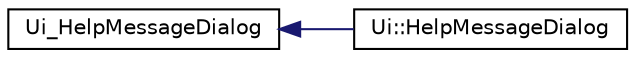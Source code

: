 digraph "Graphical Class Hierarchy"
{
 // LATEX_PDF_SIZE
  edge [fontname="Helvetica",fontsize="10",labelfontname="Helvetica",labelfontsize="10"];
  node [fontname="Helvetica",fontsize="10",shape=record];
  rankdir="LR";
  Node0 [label="Ui_HelpMessageDialog",height=0.2,width=0.4,color="black", fillcolor="white", style="filled",URL="$class_ui___help_message_dialog.html",tooltip=" "];
  Node0 -> Node1 [dir="back",color="midnightblue",fontsize="10",style="solid",fontname="Helvetica"];
  Node1 [label="Ui::HelpMessageDialog",height=0.2,width=0.4,color="black", fillcolor="white", style="filled",URL="$class_ui_1_1_help_message_dialog.html",tooltip=" "];
}
